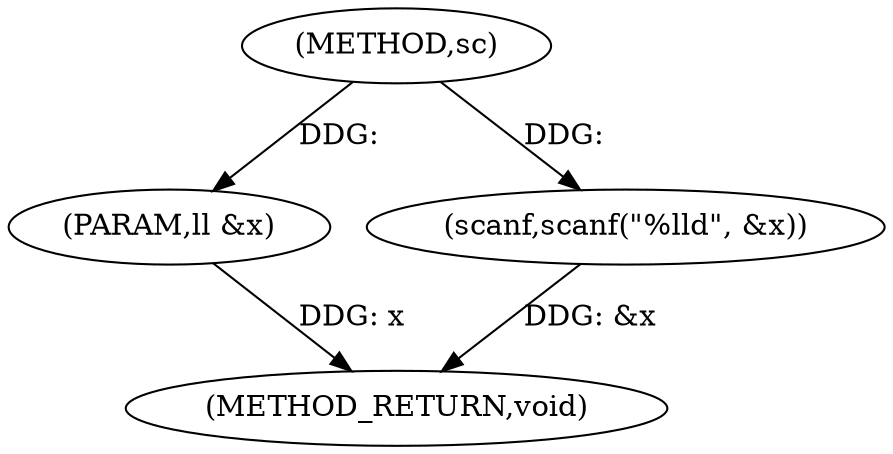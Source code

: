 digraph "sc" {  
"1000144" [label = "(METHOD,sc)" ]
"1000151" [label = "(METHOD_RETURN,void)" ]
"1000145" [label = "(PARAM,ll &x)" ]
"1000147" [label = "(scanf,scanf(\"%lld\", &x))" ]
  "1000145" -> "1000151"  [ label = "DDG: x"] 
  "1000147" -> "1000151"  [ label = "DDG: &x"] 
  "1000144" -> "1000145"  [ label = "DDG: "] 
  "1000144" -> "1000147"  [ label = "DDG: "] 
}
